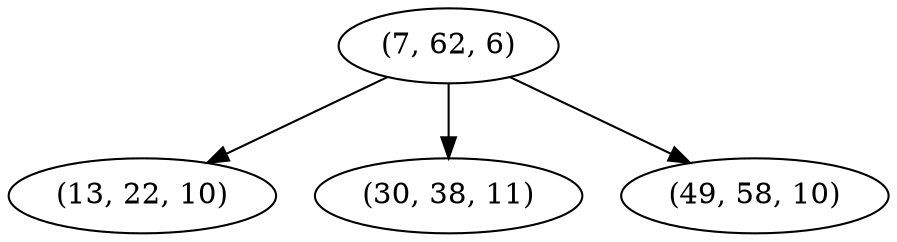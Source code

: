 digraph tree {
    "(7, 62, 6)";
    "(13, 22, 10)";
    "(30, 38, 11)";
    "(49, 58, 10)";
    "(7, 62, 6)" -> "(13, 22, 10)";
    "(7, 62, 6)" -> "(30, 38, 11)";
    "(7, 62, 6)" -> "(49, 58, 10)";
}
